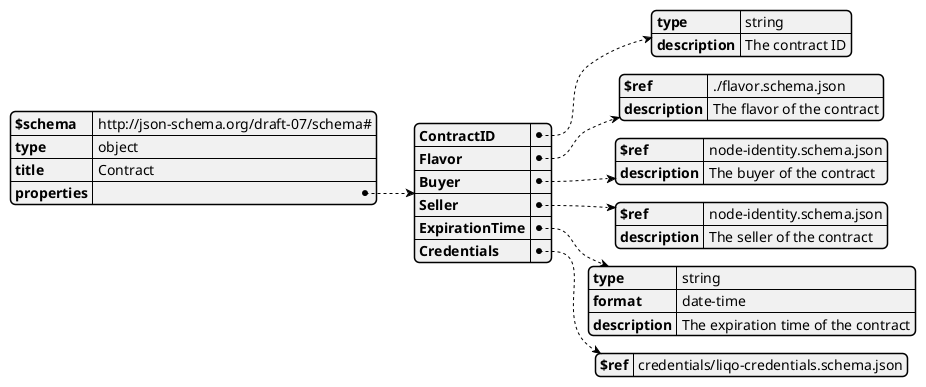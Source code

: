 @startjson
{
    "$schema": "http://json-schema.org/draft-07/schema#",
    "type": "object",
    "title": "Contract",
    "properties": {
        "ContractID": {
            "type": "string",
            "description": "The contract ID"
        },
        "Flavor": {
            "$ref": "./flavor.schema.json",
            "description": "The flavor of the contract"
        },
        "Buyer": {
            "$ref": "node-identity.schema.json",
            "description": "The buyer of the contract"
        },
        "Seller": {
            "$ref": "node-identity.schema.json",
            "description": "The seller of the contract"
        },
        "ExpirationTime": {
            "type": "string",
            "format": "date-time",
            "description": "The expiration time of the contract"
        },
        "Credentials": {
            "$ref": "credentials/liqo-credentials.schema.json"
        }
    }
}
@endjson
